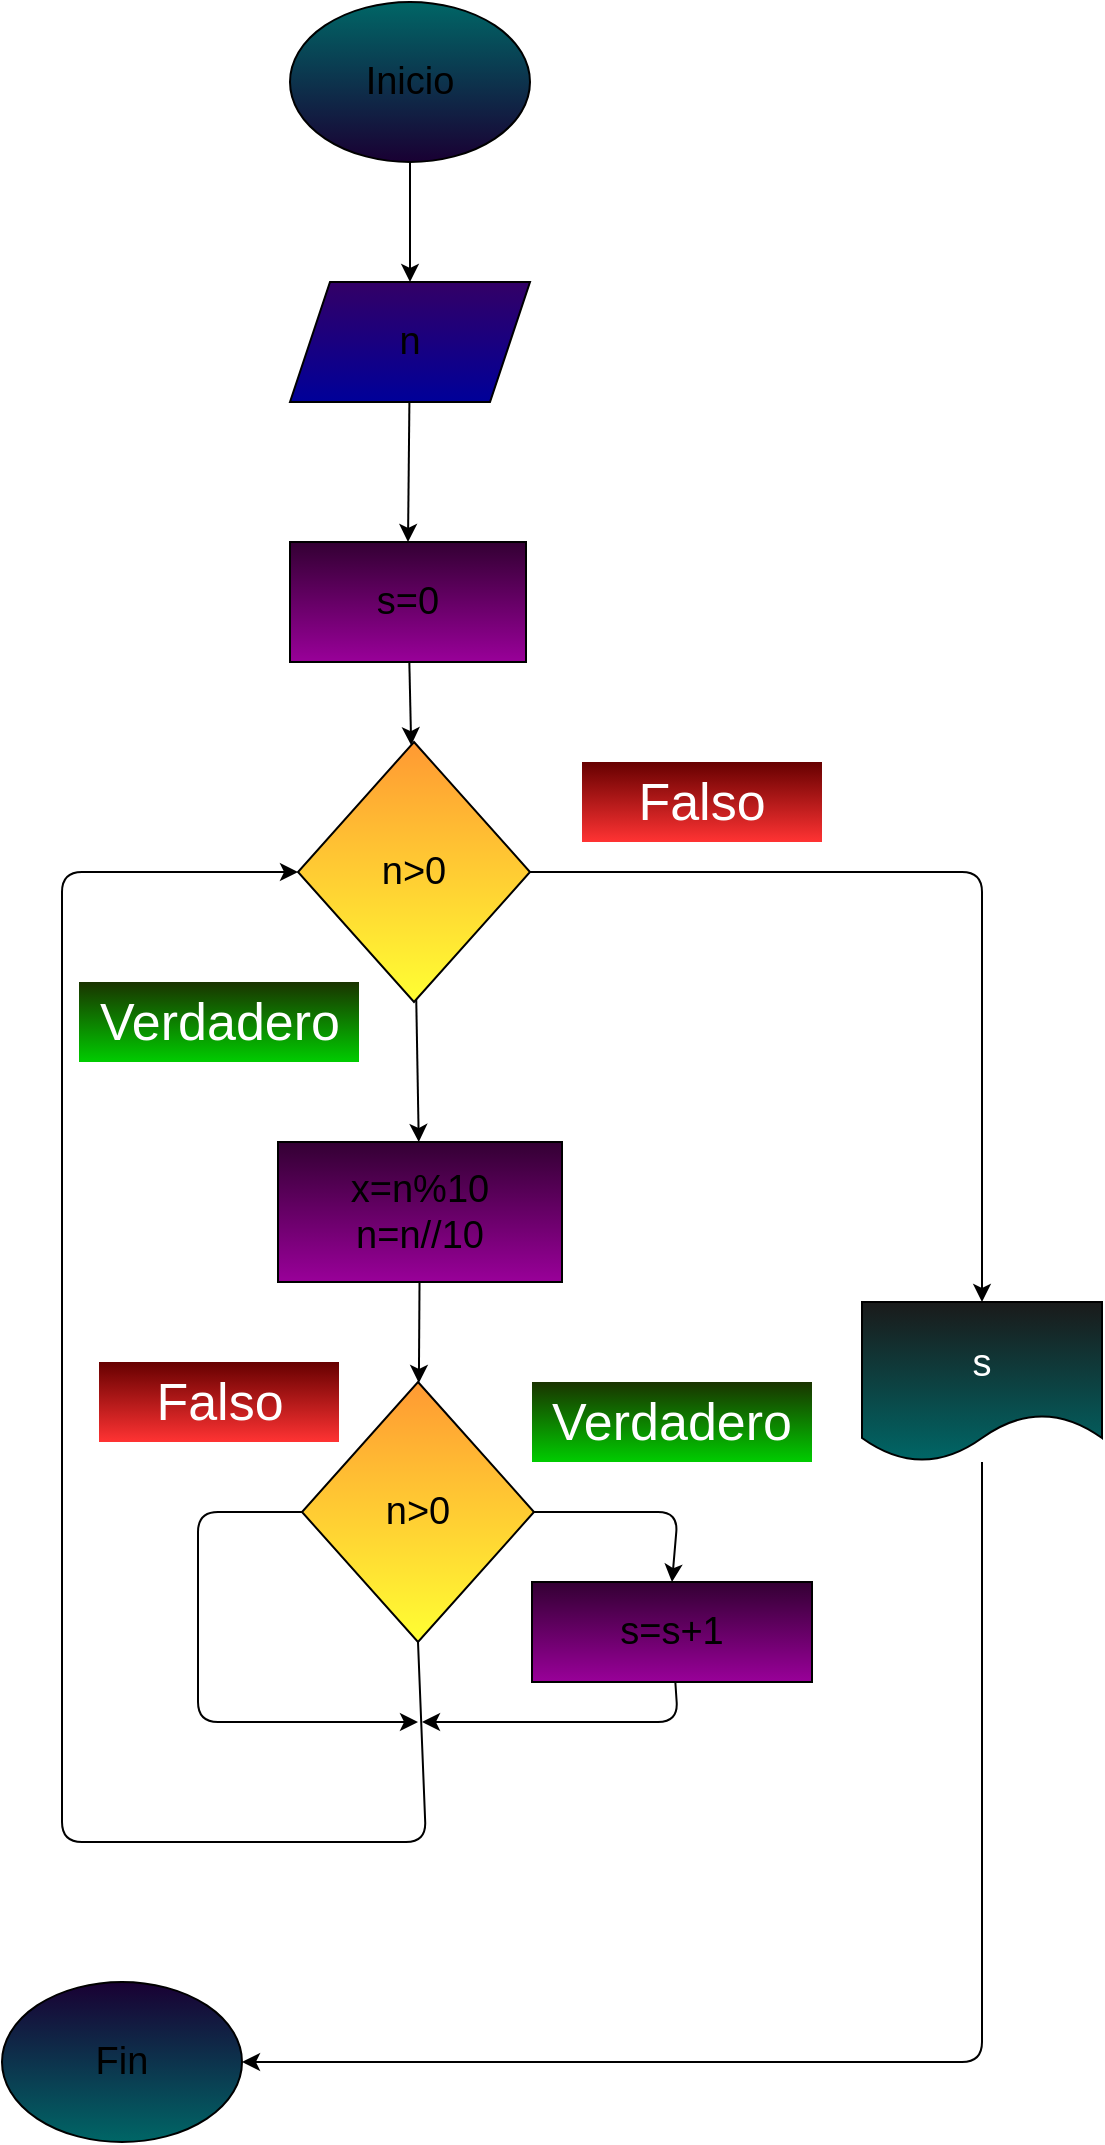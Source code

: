 <mxfile>
    <diagram id="qN0PBMXvl69ToxzrPlfz" name="Página-1">
        <mxGraphModel dx="804" dy="459" grid="1" gridSize="10" guides="1" tooltips="1" connect="1" arrows="1" fold="1" page="1" pageScale="1" pageWidth="827" pageHeight="1169" math="0" shadow="0">
            <root>
                <mxCell id="0"/>
                <mxCell id="1" parent="0"/>
                <mxCell id="22" style="edgeStyle=none;html=1;entryX=0.5;entryY=0;entryDx=0;entryDy=0;" parent="1" source="2" target="6" edge="1">
                    <mxGeometry relative="1" as="geometry"/>
                </mxCell>
                <mxCell id="2" value="Inicio" style="ellipse;whiteSpace=wrap;html=1;fontSize=19;gradientColor=#190033;fillColor=#006666;" parent="1" vertex="1">
                    <mxGeometry x="354" y="110" width="120" height="80" as="geometry"/>
                </mxCell>
                <mxCell id="3" value="Fin" style="ellipse;whiteSpace=wrap;html=1;fontSize=19;gradientColor=#006666;fillColor=#190033;" parent="1" vertex="1">
                    <mxGeometry x="210" y="1100" width="120" height="80" as="geometry"/>
                </mxCell>
                <mxCell id="32" style="edgeStyle=none;html=1;entryX=0.5;entryY=0;entryDx=0;entryDy=0;" parent="1" source="6" target="31" edge="1">
                    <mxGeometry relative="1" as="geometry">
                        <mxPoint x="415.223" y="380.871" as="targetPoint"/>
                    </mxGeometry>
                </mxCell>
                <mxCell id="6" value="n" style="shape=parallelogram;perimeter=parallelogramPerimeter;whiteSpace=wrap;html=1;fixedSize=1;fontSize=19;fillColor=#330066;rounded=0;gradientColor=#000099;" parent="1" vertex="1">
                    <mxGeometry x="354" y="250" width="120" height="60" as="geometry"/>
                </mxCell>
                <mxCell id="14" style="edgeStyle=none;html=1;fontSize=19;fontColor=#000000;entryX=0.5;entryY=0;entryDx=0;entryDy=0;" parent="1" source="8" target="18" edge="1">
                    <mxGeometry relative="1" as="geometry">
                        <mxPoint x="660" y="690" as="targetPoint"/>
                        <Array as="points">
                            <mxPoint x="700" y="545"/>
                        </Array>
                    </mxGeometry>
                </mxCell>
                <mxCell id="51" style="edgeStyle=none;html=1;" parent="1" source="8" target="11" edge="1">
                    <mxGeometry relative="1" as="geometry"/>
                </mxCell>
                <mxCell id="8" value="&lt;font color=&quot;#000000&quot;&gt;n&amp;gt;0&lt;/font&gt;" style="rhombus;whiteSpace=wrap;html=1;fontSize=19;fillColor=#FF9933;rounded=0;gradientColor=#FFFF33;" parent="1" vertex="1">
                    <mxGeometry x="358" y="480" width="116" height="130" as="geometry"/>
                </mxCell>
                <mxCell id="13" style="edgeStyle=none;html=1;fontSize=19;fontColor=#000000;entryX=0;entryY=0.5;entryDx=0;entryDy=0;exitX=0.5;exitY=1;exitDx=0;exitDy=0;" parent="1" source="35" target="8" edge="1">
                    <mxGeometry relative="1" as="geometry">
                        <mxPoint x="330" y="530" as="targetPoint"/>
                        <Array as="points">
                            <mxPoint x="422" y="1030"/>
                            <mxPoint x="240" y="1030"/>
                            <mxPoint x="240" y="545"/>
                        </Array>
                        <mxPoint x="450" y="1000" as="sourcePoint"/>
                    </mxGeometry>
                </mxCell>
                <mxCell id="37" style="edgeStyle=none;html=1;" parent="1" source="11" target="35" edge="1">
                    <mxGeometry relative="1" as="geometry"/>
                </mxCell>
                <mxCell id="11" value="x=n%10&lt;br&gt;n=n//10" style="rounded=0;whiteSpace=wrap;html=1;fontSize=19;fillColor=#330033;gradientColor=#990099;" parent="1" vertex="1">
                    <mxGeometry x="348" y="680" width="142" height="70" as="geometry"/>
                </mxCell>
                <mxCell id="17" value="&lt;font color=&quot;#ffffff&quot; style=&quot;font-size: 26px&quot;&gt;Falso&lt;/font&gt;" style="text;html=1;strokeColor=none;fillColor=#660000;align=center;verticalAlign=middle;whiteSpace=wrap;rounded=0;fontSize=19;fontColor=#000000;gradientColor=#FF3333;" parent="1" vertex="1">
                    <mxGeometry x="500" y="490" width="120" height="40" as="geometry"/>
                </mxCell>
                <mxCell id="19" style="edgeStyle=none;html=1;entryX=1;entryY=0.5;entryDx=0;entryDy=0;fontSize=19;fontColor=#FFFFFF;" parent="1" source="18" target="3" edge="1">
                    <mxGeometry relative="1" as="geometry">
                        <Array as="points">
                            <mxPoint x="700" y="1140"/>
                        </Array>
                    </mxGeometry>
                </mxCell>
                <mxCell id="18" value="&lt;font style=&quot;font-size: 19px&quot;&gt;s&lt;/font&gt;" style="shape=document;whiteSpace=wrap;html=1;boundedLbl=1;fontSize=26;fontColor=#FFFFFF;fillColor=#1A1A1A;gradientColor=#006666;strokeColor=default;" parent="1" vertex="1">
                    <mxGeometry x="640" y="760" width="120" height="80" as="geometry"/>
                </mxCell>
                <mxCell id="20" value="&lt;font color=&quot;#ffffff&quot; style=&quot;font-size: 26px&quot;&gt;Verdadero&lt;/font&gt;" style="text;html=1;strokeColor=none;fillColor=#1A3300;align=center;verticalAlign=middle;whiteSpace=wrap;rounded=0;fontSize=19;fontColor=#000000;gradientColor=#00CC00;" parent="1" vertex="1">
                    <mxGeometry x="248.5" y="600" width="140" height="40" as="geometry"/>
                </mxCell>
                <mxCell id="33" style="edgeStyle=none;html=1;" parent="1" source="31" target="8" edge="1">
                    <mxGeometry relative="1" as="geometry"/>
                </mxCell>
                <mxCell id="31" value="s=0" style="rounded=0;whiteSpace=wrap;html=1;fontSize=19;fillColor=#330033;gradientColor=#990099;" parent="1" vertex="1">
                    <mxGeometry x="354" y="380" width="118" height="60" as="geometry"/>
                </mxCell>
                <mxCell id="39" style="edgeStyle=none;html=1;" parent="1" source="35" edge="1">
                    <mxGeometry relative="1" as="geometry">
                        <mxPoint x="418" y="970" as="targetPoint"/>
                        <Array as="points">
                            <mxPoint x="308" y="865"/>
                            <mxPoint x="308" y="970"/>
                        </Array>
                    </mxGeometry>
                </mxCell>
                <mxCell id="41" style="edgeStyle=none;html=1;entryX=0.5;entryY=0;entryDx=0;entryDy=0;" parent="1" source="35" target="40" edge="1">
                    <mxGeometry relative="1" as="geometry">
                        <Array as="points">
                            <mxPoint x="548" y="865"/>
                        </Array>
                    </mxGeometry>
                </mxCell>
                <mxCell id="35" value="&lt;font color=&quot;#000000&quot;&gt;n&amp;gt;0&lt;/font&gt;" style="rhombus;whiteSpace=wrap;html=1;fontSize=19;fillColor=#FF9933;rounded=0;gradientColor=#FFFF33;" parent="1" vertex="1">
                    <mxGeometry x="360" y="800" width="116" height="130" as="geometry"/>
                </mxCell>
                <mxCell id="42" style="edgeStyle=none;html=1;" parent="1" source="40" edge="1">
                    <mxGeometry relative="1" as="geometry">
                        <mxPoint x="420" y="970" as="targetPoint"/>
                        <Array as="points">
                            <mxPoint x="548" y="970"/>
                        </Array>
                    </mxGeometry>
                </mxCell>
                <mxCell id="40" value="s=s+1" style="rounded=0;whiteSpace=wrap;html=1;fontSize=19;fillColor=#330033;gradientColor=#990099;" parent="1" vertex="1">
                    <mxGeometry x="475" y="900" width="140" height="50" as="geometry"/>
                </mxCell>
                <mxCell id="43" value="&lt;font color=&quot;#ffffff&quot; style=&quot;font-size: 26px&quot;&gt;Verdadero&lt;/font&gt;" style="text;html=1;strokeColor=none;fillColor=#1A3300;align=center;verticalAlign=middle;whiteSpace=wrap;rounded=0;fontSize=19;fontColor=#000000;gradientColor=#00CC00;" parent="1" vertex="1">
                    <mxGeometry x="475" y="800" width="140" height="40" as="geometry"/>
                </mxCell>
                <mxCell id="44" value="&lt;font color=&quot;#ffffff&quot; style=&quot;font-size: 26px&quot;&gt;Falso&lt;/font&gt;" style="text;html=1;strokeColor=none;fillColor=#660000;align=center;verticalAlign=middle;whiteSpace=wrap;rounded=0;fontSize=19;fontColor=#000000;gradientColor=#FF3333;" parent="1" vertex="1">
                    <mxGeometry x="258.5" y="790" width="120" height="40" as="geometry"/>
                </mxCell>
            </root>
        </mxGraphModel>
    </diagram>
</mxfile>